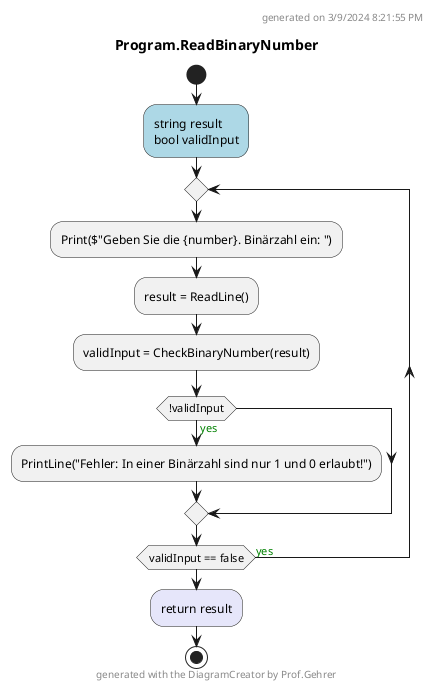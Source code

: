 @startuml Program.ReadBinaryNumber
header
generated on 3/9/2024 8:21:55 PM
end header
title Program.ReadBinaryNumber
start
#LightBlue:string result
bool validInput;
repeat
    :Print($"Geben Sie die {number}. Binärzahl ein: ");
    :result = ReadLine();
    :validInput = CheckBinaryNumber(result);
    if (!validInput) then (<color:green>yes)
        :PrintLine("Fehler: In einer Binärzahl sind nur 1 und 0 erlaubt!");
    endif
repeat while (validInput == false) is (<color:green>yes)
#Lavender:return result;
footer
generated with the DiagramCreator by Prof.Gehrer
end footer
stop
@enduml
